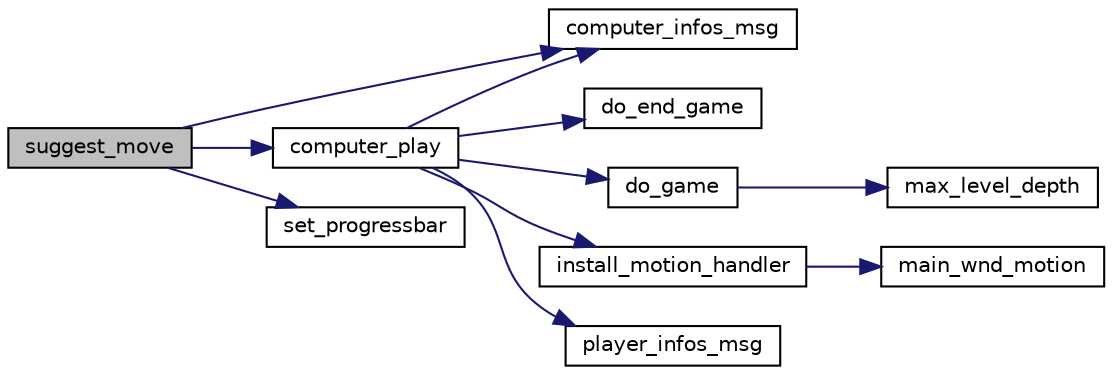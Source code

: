 digraph "suggest_move"
{
  edge [fontname="Helvetica",fontsize="10",labelfontname="Helvetica",labelfontsize="10"];
  node [fontname="Helvetica",fontsize="10",shape=record];
  rankdir="LR";
  Node1 [label="suggest_move",height=0.2,width=0.4,color="black", fillcolor="grey75", style="filled", fontcolor="black"];
  Node1 -> Node2 [color="midnightblue",fontsize="10",style="solid",fontname="Helvetica"];
  Node2 [label="computer_infos_msg",height=0.2,width=0.4,color="black", fillcolor="white", style="filled",URL="$layout_8c.html#a7784c84bb739265db053ac4ddc5bbc12",tooltip="TBD. "];
  Node1 -> Node3 [color="midnightblue",fontsize="10",style="solid",fontname="Helvetica"];
  Node3 [label="computer_play",height=0.2,width=0.4,color="black", fillcolor="white", style="filled",URL="$play_8c.html#a532ee1d69e4607ff37f5bba170367090",tooltip="TBD. "];
  Node3 -> Node2 [color="midnightblue",fontsize="10",style="solid",fontname="Helvetica"];
  Node3 -> Node4 [color="midnightblue",fontsize="10",style="solid",fontname="Helvetica"];
  Node4 [label="do_end_game",height=0.2,width=0.4,color="black", fillcolor="white", style="filled",URL="$endgame_8c.html#a3234a067ad9a3e234cf17ee54caf5c07",tooltip="TBD. "];
  Node3 -> Node5 [color="midnightblue",fontsize="10",style="solid",fontname="Helvetica"];
  Node5 [label="do_game",height=0.2,width=0.4,color="black", fillcolor="white", style="filled",URL="$game_8c.html#ad2f1bb4f135e7ae8bb2a3b808a476f05",tooltip="TBD. "];
  Node5 -> Node6 [color="midnightblue",fontsize="10",style="solid",fontname="Helvetica"];
  Node6 [label="max_level_depth",height=0.2,width=0.4,color="black", fillcolor="white", style="filled",URL="$game_8c.html#a2139b203244faaa8ec8e6c3a5989fa0e",tooltip="TBD. "];
  Node3 -> Node7 [color="midnightblue",fontsize="10",style="solid",fontname="Helvetica"];
  Node7 [label="install_motion_handler",height=0.2,width=0.4,color="black", fillcolor="white", style="filled",URL="$layout_8c.html#a5780cf40cad6e74575be54b51302f1b9",tooltip="TBD. "];
  Node7 -> Node8 [color="midnightblue",fontsize="10",style="solid",fontname="Helvetica"];
  Node8 [label="main_wnd_motion",height=0.2,width=0.4,color="black", fillcolor="white", style="filled",URL="$play_8c.html#a0541ba0433811df250387914677966b3",tooltip="TBD. "];
  Node3 -> Node9 [color="midnightblue",fontsize="10",style="solid",fontname="Helvetica"];
  Node9 [label="player_infos_msg",height=0.2,width=0.4,color="black", fillcolor="white", style="filled",URL="$layout_8c.html#abe6e831df0165647ade700f4daa54c40",tooltip="TBD. "];
  Node1 -> Node10 [color="midnightblue",fontsize="10",style="solid",fontname="Helvetica"];
  Node10 [label="set_progressbar",height=0.2,width=0.4,color="black", fillcolor="white", style="filled",URL="$status_8c.html#acf7a6cda63617a68fdd8da6deb615fed",tooltip="TBD. "];
}
